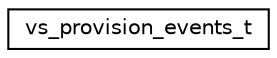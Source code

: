 digraph "Graphical Class Hierarchy"
{
 // LATEX_PDF_SIZE
  edge [fontname="Helvetica",fontsize="10",labelfontname="Helvetica",labelfontsize="10"];
  node [fontname="Helvetica",fontsize="10",shape=record];
  rankdir="LR";
  Node0 [label="vs_provision_events_t",height=0.2,width=0.4,color="black", fillcolor="white", style="filled",URL="$structvs__provision__events__t.html",tooltip="Container of pointers to callback functions for Provision Events."];
}
